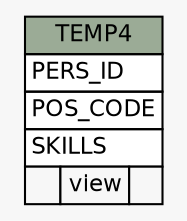 // dot 2.38.0 on Linux 4.10.0-38-generic
// SchemaSpy rev 590
digraph "TEMP4" {
  graph [
    rankdir="RL"
    bgcolor="#f7f7f7"
    nodesep="0.18"
    ranksep="0.46"
    fontname="Helvetica"
    fontsize="11"
  ];
  node [
    fontname="Helvetica"
    fontsize="11"
    shape="plaintext"
  ];
  edge [
    arrowsize="0.8"
  ];
  "TEMP4" [
    label=<
    <TABLE BORDER="0" CELLBORDER="1" CELLSPACING="0" BGCOLOR="#ffffff">
      <TR><TD COLSPAN="3" BGCOLOR="#9bab96" ALIGN="CENTER">TEMP4</TD></TR>
      <TR><TD PORT="PERS_ID" COLSPAN="3" ALIGN="LEFT">PERS_ID</TD></TR>
      <TR><TD PORT="POS_CODE" COLSPAN="3" ALIGN="LEFT">POS_CODE</TD></TR>
      <TR><TD PORT="SKILLS" COLSPAN="3" ALIGN="LEFT">SKILLS</TD></TR>
      <TR><TD ALIGN="LEFT" BGCOLOR="#f7f7f7">  </TD><TD ALIGN="RIGHT" BGCOLOR="#f7f7f7">view</TD><TD ALIGN="RIGHT" BGCOLOR="#f7f7f7">  </TD></TR>
    </TABLE>>
    URL="tables/TEMP4.html"
    tooltip="TEMP4"
  ];
}
